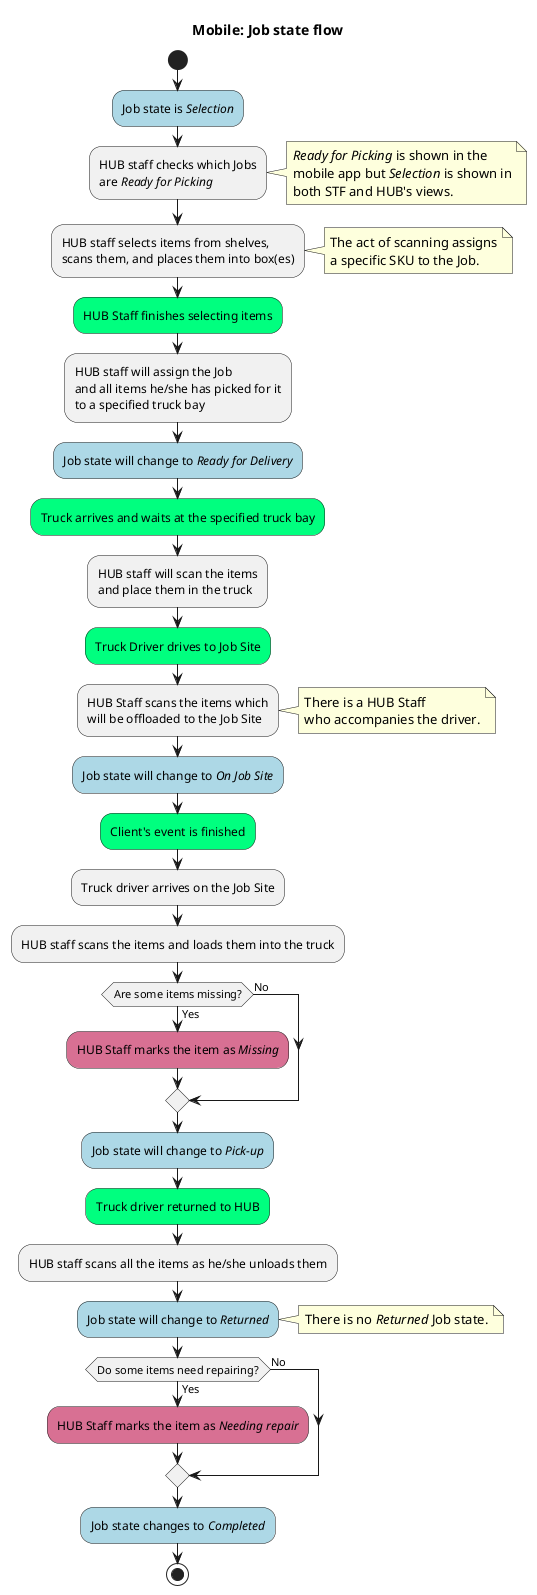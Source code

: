 ' Shows the transitions of Job from Ready for Delivery To Completed

@startuml
    title Mobile: Job state flow
    start

    #LightBlue:Job state is //Selection//;

    :HUB staff checks which Jobs
    are //Ready for Picking//;

    note right
        //Ready for Picking// is shown in the 
        mobile app but //Selection// is shown in
        both STF and HUB's views.
    end note
    
    :HUB staff selects items from shelves,
    scans them, and places them into box(es);

    note right
        The act of scanning assigns
        a specific SKU to the Job.
    end note

    #SpringGreen:HUB Staff finishes selecting items;

    :HUB staff will assign the Job 
    and all items he/she has picked for it
    to a specified truck bay;

    #LightBlue:Job state will change to //Ready for Delivery//;

    #SpringGreen:Truck arrives and waits at the specified truck bay;

    :HUB staff will scan the items
    and place them in the truck;

    #SpringGreen:Truck Driver drives to Job Site;
    
    :HUB Staff scans the items which
    will be offloaded to the Job Site;

    note right
        There is a HUB Staff
        who accompanies the driver.
    end note

    #LightBlue:Job state will change to //On Job Site//;

    #SpringGreen:Client's event is finished;
    :Truck driver arrives on the Job Site;
    :HUB staff scans the items and loads them into the truck;

    if(Are some items missing?) then (Yes)
        #PaleVioletRed:HUB Staff marks the item as //Missing//;
        else(No)
    endif

    #LightBlue:Job state will change to //Pick-up//;

    #SpringGreen:Truck driver returned to HUB;
    :HUB staff scans all the items as he/she unloads them;
    #LightBlue:Job state will change to //Returned//;

    note right
        There is no //Returned// Job state.
    end note

    if(Do some items need repairing?) then (Yes)
        #PaleVioletRed:HUB Staff marks the item as //Needing repair//;
    else(No)
    endif

    #LightBlue:Job state changes to //Completed//;
    stop
@enduml